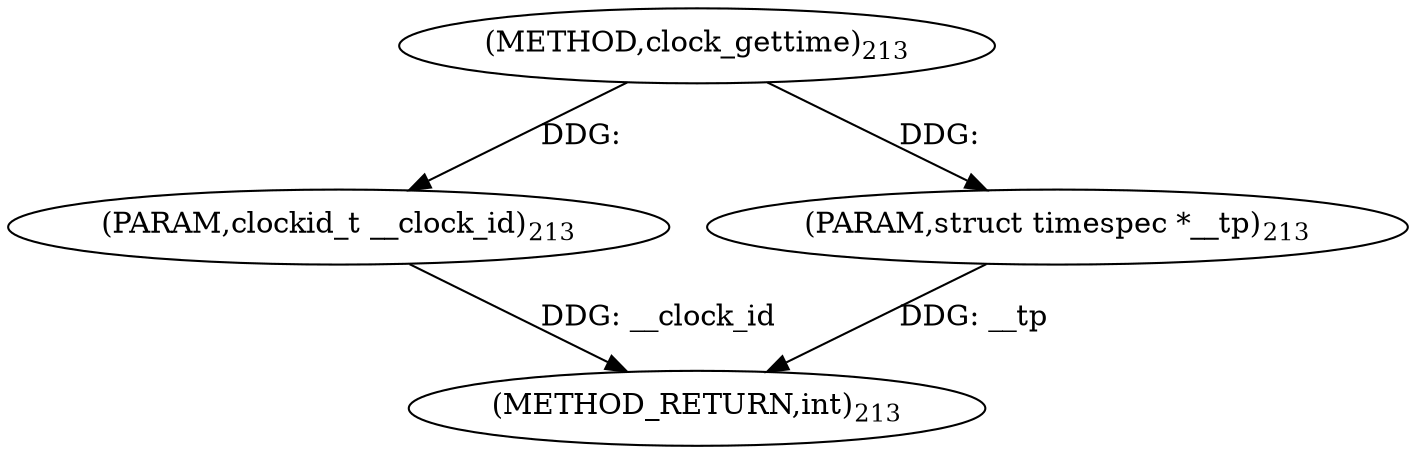digraph "clock_gettime" {  
"7974" [label = <(METHOD,clock_gettime)<SUB>213</SUB>> ]
"7977" [label = <(METHOD_RETURN,int)<SUB>213</SUB>> ]
"7975" [label = <(PARAM,clockid_t __clock_id)<SUB>213</SUB>> ]
"7976" [label = <(PARAM,struct timespec *__tp)<SUB>213</SUB>> ]
  "7975" -> "7977"  [ label = "DDG: __clock_id"] 
  "7976" -> "7977"  [ label = "DDG: __tp"] 
  "7974" -> "7975"  [ label = "DDG: "] 
  "7974" -> "7976"  [ label = "DDG: "] 
}
